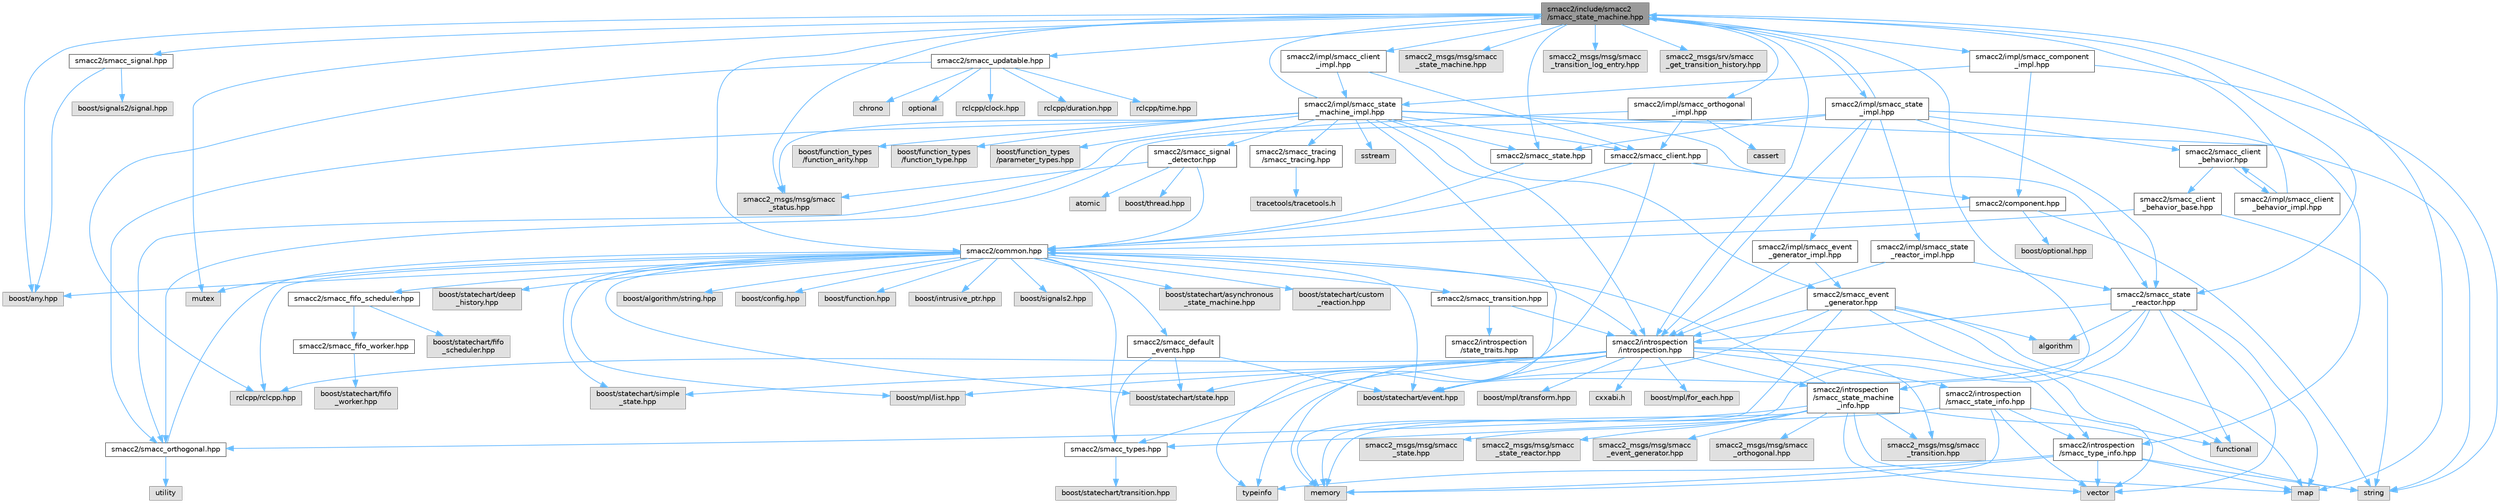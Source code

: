 digraph "smacc2/include/smacc2/smacc_state_machine.hpp"
{
 // LATEX_PDF_SIZE
  bgcolor="transparent";
  edge [fontname=Helvetica,fontsize=10,labelfontname=Helvetica,labelfontsize=10];
  node [fontname=Helvetica,fontsize=10,shape=box,height=0.2,width=0.4];
  Node1 [label="smacc2/include/smacc2\l/smacc_state_machine.hpp",height=0.2,width=0.4,color="gray40", fillcolor="grey60", style="filled", fontcolor="black",tooltip=" "];
  Node1 -> Node2 [color="steelblue1",style="solid"];
  Node2 [label="boost/any.hpp",height=0.2,width=0.4,color="grey60", fillcolor="#E0E0E0", style="filled",tooltip=" "];
  Node1 -> Node3 [color="steelblue1",style="solid"];
  Node3 [label="map",height=0.2,width=0.4,color="grey60", fillcolor="#E0E0E0", style="filled",tooltip=" "];
  Node1 -> Node4 [color="steelblue1",style="solid"];
  Node4 [label="mutex",height=0.2,width=0.4,color="grey60", fillcolor="#E0E0E0", style="filled",tooltip=" "];
  Node1 -> Node5 [color="steelblue1",style="solid"];
  Node5 [label="smacc2/common.hpp",height=0.2,width=0.4,color="grey40", fillcolor="white", style="filled",URL="$common_8hpp.html",tooltip=" "];
  Node5 -> Node6 [color="steelblue1",style="solid"];
  Node6 [label="boost/statechart/asynchronous\l_state_machine.hpp",height=0.2,width=0.4,color="grey60", fillcolor="#E0E0E0", style="filled",tooltip=" "];
  Node5 -> Node7 [color="steelblue1",style="solid"];
  Node7 [label="boost/statechart/custom\l_reaction.hpp",height=0.2,width=0.4,color="grey60", fillcolor="#E0E0E0", style="filled",tooltip=" "];
  Node5 -> Node8 [color="steelblue1",style="solid"];
  Node8 [label="boost/statechart/deep\l_history.hpp",height=0.2,width=0.4,color="grey60", fillcolor="#E0E0E0", style="filled",tooltip=" "];
  Node5 -> Node9 [color="steelblue1",style="solid"];
  Node9 [label="boost/statechart/event.hpp",height=0.2,width=0.4,color="grey60", fillcolor="#E0E0E0", style="filled",tooltip=" "];
  Node5 -> Node10 [color="steelblue1",style="solid"];
  Node10 [label="boost/statechart/simple\l_state.hpp",height=0.2,width=0.4,color="grey60", fillcolor="#E0E0E0", style="filled",tooltip=" "];
  Node5 -> Node11 [color="steelblue1",style="solid"];
  Node11 [label="boost/statechart/state.hpp",height=0.2,width=0.4,color="grey60", fillcolor="#E0E0E0", style="filled",tooltip=" "];
  Node5 -> Node12 [color="steelblue1",style="solid"];
  Node12 [label="boost/algorithm/string.hpp",height=0.2,width=0.4,color="grey60", fillcolor="#E0E0E0", style="filled",tooltip=" "];
  Node5 -> Node2 [color="steelblue1",style="solid"];
  Node5 -> Node13 [color="steelblue1",style="solid"];
  Node13 [label="boost/config.hpp",height=0.2,width=0.4,color="grey60", fillcolor="#E0E0E0", style="filled",tooltip=" "];
  Node5 -> Node14 [color="steelblue1",style="solid"];
  Node14 [label="boost/function.hpp",height=0.2,width=0.4,color="grey60", fillcolor="#E0E0E0", style="filled",tooltip=" "];
  Node5 -> Node15 [color="steelblue1",style="solid"];
  Node15 [label="boost/intrusive_ptr.hpp",height=0.2,width=0.4,color="grey60", fillcolor="#E0E0E0", style="filled",tooltip=" "];
  Node5 -> Node16 [color="steelblue1",style="solid"];
  Node16 [label="boost/mpl/list.hpp",height=0.2,width=0.4,color="grey60", fillcolor="#E0E0E0", style="filled",tooltip=" "];
  Node5 -> Node17 [color="steelblue1",style="solid"];
  Node17 [label="boost/signals2.hpp",height=0.2,width=0.4,color="grey60", fillcolor="#E0E0E0", style="filled",tooltip=" "];
  Node5 -> Node4 [color="steelblue1",style="solid"];
  Node5 -> Node18 [color="steelblue1",style="solid"];
  Node18 [label="rclcpp/rclcpp.hpp",height=0.2,width=0.4,color="grey60", fillcolor="#E0E0E0", style="filled",tooltip=" "];
  Node5 -> Node19 [color="steelblue1",style="solid"];
  Node19 [label="smacc2/introspection\l/introspection.hpp",height=0.2,width=0.4,color="grey40", fillcolor="white", style="filled",URL="$introspection_8hpp.html",tooltip=" "];
  Node19 -> Node9 [color="steelblue1",style="solid"];
  Node19 -> Node10 [color="steelblue1",style="solid"];
  Node19 -> Node11 [color="steelblue1",style="solid"];
  Node19 -> Node20 [color="steelblue1",style="solid"];
  Node20 [label="boost/mpl/for_each.hpp",height=0.2,width=0.4,color="grey60", fillcolor="#E0E0E0", style="filled",tooltip=" "];
  Node19 -> Node16 [color="steelblue1",style="solid"];
  Node19 -> Node21 [color="steelblue1",style="solid"];
  Node21 [label="boost/mpl/transform.hpp",height=0.2,width=0.4,color="grey60", fillcolor="#E0E0E0", style="filled",tooltip=" "];
  Node19 -> Node18 [color="steelblue1",style="solid"];
  Node19 -> Node22 [color="steelblue1",style="solid"];
  Node22 [label="typeinfo",height=0.2,width=0.4,color="grey60", fillcolor="#E0E0E0", style="filled",tooltip=" "];
  Node19 -> Node23 [color="steelblue1",style="solid"];
  Node23 [label="smacc2/introspection\l/smacc_state_info.hpp",height=0.2,width=0.4,color="grey40", fillcolor="white", style="filled",URL="$smacc__state__info_8hpp.html",tooltip=" "];
  Node23 -> Node24 [color="steelblue1",style="solid"];
  Node24 [label="functional",height=0.2,width=0.4,color="grey60", fillcolor="#E0E0E0", style="filled",tooltip=" "];
  Node23 -> Node25 [color="steelblue1",style="solid"];
  Node25 [label="memory",height=0.2,width=0.4,color="grey60", fillcolor="#E0E0E0", style="filled",tooltip=" "];
  Node23 -> Node26 [color="steelblue1",style="solid"];
  Node26 [label="smacc2/introspection\l/smacc_type_info.hpp",height=0.2,width=0.4,color="grey40", fillcolor="white", style="filled",URL="$smacc__type__info_8hpp.html",tooltip=" "];
  Node26 -> Node3 [color="steelblue1",style="solid"];
  Node26 -> Node25 [color="steelblue1",style="solid"];
  Node26 -> Node27 [color="steelblue1",style="solid"];
  Node27 [label="string",height=0.2,width=0.4,color="grey60", fillcolor="#E0E0E0", style="filled",tooltip=" "];
  Node26 -> Node22 [color="steelblue1",style="solid"];
  Node26 -> Node28 [color="steelblue1",style="solid"];
  Node28 [label="vector",height=0.2,width=0.4,color="grey60", fillcolor="#E0E0E0", style="filled",tooltip=" "];
  Node23 -> Node29 [color="steelblue1",style="solid"];
  Node29 [label="smacc2/smacc_types.hpp",height=0.2,width=0.4,color="grey40", fillcolor="white", style="filled",URL="$smacc__types_8hpp.html",tooltip=" "];
  Node29 -> Node30 [color="steelblue1",style="solid"];
  Node30 [label="boost/statechart/transition.hpp",height=0.2,width=0.4,color="grey60", fillcolor="#E0E0E0", style="filled",tooltip=" "];
  Node23 -> Node28 [color="steelblue1",style="solid"];
  Node19 -> Node26 [color="steelblue1",style="solid"];
  Node19 -> Node29 [color="steelblue1",style="solid"];
  Node19 -> Node31 [color="steelblue1",style="solid"];
  Node31 [label="cxxabi.h",height=0.2,width=0.4,color="grey60", fillcolor="#E0E0E0", style="filled",tooltip=" "];
  Node19 -> Node32 [color="steelblue1",style="solid"];
  Node32 [label="smacc2_msgs/msg/smacc\l_transition.hpp",height=0.2,width=0.4,color="grey60", fillcolor="#E0E0E0", style="filled",tooltip=" "];
  Node19 -> Node33 [color="steelblue1",style="solid"];
  Node33 [label="smacc2/introspection\l/smacc_state_machine\l_info.hpp",height=0.2,width=0.4,color="grey40", fillcolor="white", style="filled",URL="$smacc__state__machine__info_8hpp.html",tooltip=" "];
  Node33 -> Node3 [color="steelblue1",style="solid"];
  Node33 -> Node25 [color="steelblue1",style="solid"];
  Node33 -> Node27 [color="steelblue1",style="solid"];
  Node33 -> Node28 [color="steelblue1",style="solid"];
  Node33 -> Node5 [color="steelblue1",style="solid"];
  Node33 -> Node34 [color="steelblue1",style="solid"];
  Node34 [label="smacc2/smacc_orthogonal.hpp",height=0.2,width=0.4,color="grey40", fillcolor="white", style="filled",URL="$smacc__orthogonal_8hpp.html",tooltip=" "];
  Node34 -> Node5 [color="steelblue1",style="solid"];
  Node34 -> Node35 [color="steelblue1",style="solid"];
  Node35 [label="utility",height=0.2,width=0.4,color="grey60", fillcolor="#E0E0E0", style="filled",tooltip=" "];
  Node33 -> Node36 [color="steelblue1",style="solid"];
  Node36 [label="smacc2_msgs/msg/smacc\l_event_generator.hpp",height=0.2,width=0.4,color="grey60", fillcolor="#E0E0E0", style="filled",tooltip=" "];
  Node33 -> Node37 [color="steelblue1",style="solid"];
  Node37 [label="smacc2_msgs/msg/smacc\l_orthogonal.hpp",height=0.2,width=0.4,color="grey60", fillcolor="#E0E0E0", style="filled",tooltip=" "];
  Node33 -> Node38 [color="steelblue1",style="solid"];
  Node38 [label="smacc2_msgs/msg/smacc\l_state.hpp",height=0.2,width=0.4,color="grey60", fillcolor="#E0E0E0", style="filled",tooltip=" "];
  Node33 -> Node39 [color="steelblue1",style="solid"];
  Node39 [label="smacc2_msgs/msg/smacc\l_state_reactor.hpp",height=0.2,width=0.4,color="grey60", fillcolor="#E0E0E0", style="filled",tooltip=" "];
  Node33 -> Node32 [color="steelblue1",style="solid"];
  Node5 -> Node40 [color="steelblue1",style="solid"];
  Node40 [label="smacc2/smacc_fifo_scheduler.hpp",height=0.2,width=0.4,color="grey40", fillcolor="white", style="filled",URL="$smacc__fifo__scheduler_8hpp.html",tooltip=" "];
  Node40 -> Node41 [color="steelblue1",style="solid"];
  Node41 [label="boost/statechart/fifo\l_scheduler.hpp",height=0.2,width=0.4,color="grey60", fillcolor="#E0E0E0", style="filled",tooltip=" "];
  Node40 -> Node42 [color="steelblue1",style="solid"];
  Node42 [label="smacc2/smacc_fifo_worker.hpp",height=0.2,width=0.4,color="grey40", fillcolor="white", style="filled",URL="$smacc__fifo__worker_8hpp.html",tooltip=" "];
  Node42 -> Node43 [color="steelblue1",style="solid"];
  Node43 [label="boost/statechart/fifo\l_worker.hpp",height=0.2,width=0.4,color="grey60", fillcolor="#E0E0E0", style="filled",tooltip=" "];
  Node5 -> Node29 [color="steelblue1",style="solid"];
  Node5 -> Node44 [color="steelblue1",style="solid"];
  Node44 [label="smacc2/smacc_default\l_events.hpp",height=0.2,width=0.4,color="grey40", fillcolor="white", style="filled",URL="$smacc__default__events_8hpp.html",tooltip=" "];
  Node44 -> Node29 [color="steelblue1",style="solid"];
  Node44 -> Node9 [color="steelblue1",style="solid"];
  Node44 -> Node11 [color="steelblue1",style="solid"];
  Node5 -> Node45 [color="steelblue1",style="solid"];
  Node45 [label="smacc2/smacc_transition.hpp",height=0.2,width=0.4,color="grey40", fillcolor="white", style="filled",URL="$smacc__transition_8hpp.html",tooltip=" "];
  Node45 -> Node19 [color="steelblue1",style="solid"];
  Node45 -> Node46 [color="steelblue1",style="solid"];
  Node46 [label="smacc2/introspection\l/state_traits.hpp",height=0.2,width=0.4,color="grey40", fillcolor="white", style="filled",URL="$state__traits_8hpp.html",tooltip=" "];
  Node1 -> Node19 [color="steelblue1",style="solid"];
  Node1 -> Node33 [color="steelblue1",style="solid"];
  Node1 -> Node47 [color="steelblue1",style="solid"];
  Node47 [label="smacc2/smacc_signal.hpp",height=0.2,width=0.4,color="grey40", fillcolor="white", style="filled",URL="$smacc__signal_8hpp.html",tooltip=" "];
  Node47 -> Node2 [color="steelblue1",style="solid"];
  Node47 -> Node48 [color="steelblue1",style="solid"];
  Node48 [label="boost/signals2/signal.hpp",height=0.2,width=0.4,color="grey60", fillcolor="#E0E0E0", style="filled",tooltip=" "];
  Node1 -> Node49 [color="steelblue1",style="solid"];
  Node49 [label="smacc2/smacc_updatable.hpp",height=0.2,width=0.4,color="grey40", fillcolor="white", style="filled",URL="$smacc__updatable_8hpp.html",tooltip=" "];
  Node49 -> Node50 [color="steelblue1",style="solid"];
  Node50 [label="chrono",height=0.2,width=0.4,color="grey60", fillcolor="#E0E0E0", style="filled",tooltip=" "];
  Node49 -> Node51 [color="steelblue1",style="solid"];
  Node51 [label="optional",height=0.2,width=0.4,color="grey60", fillcolor="#E0E0E0", style="filled",tooltip=" "];
  Node49 -> Node52 [color="steelblue1",style="solid"];
  Node52 [label="rclcpp/clock.hpp",height=0.2,width=0.4,color="grey60", fillcolor="#E0E0E0", style="filled",tooltip=" "];
  Node49 -> Node53 [color="steelblue1",style="solid"];
  Node53 [label="rclcpp/duration.hpp",height=0.2,width=0.4,color="grey60", fillcolor="#E0E0E0", style="filled",tooltip=" "];
  Node49 -> Node18 [color="steelblue1",style="solid"];
  Node49 -> Node54 [color="steelblue1",style="solid"];
  Node54 [label="rclcpp/time.hpp",height=0.2,width=0.4,color="grey60", fillcolor="#E0E0E0", style="filled",tooltip=" "];
  Node1 -> Node55 [color="steelblue1",style="solid"];
  Node55 [label="smacc2_msgs/msg/smacc\l_state_machine.hpp",height=0.2,width=0.4,color="grey60", fillcolor="#E0E0E0", style="filled",tooltip=" "];
  Node1 -> Node56 [color="steelblue1",style="solid"];
  Node56 [label="smacc2_msgs/msg/smacc\l_status.hpp",height=0.2,width=0.4,color="grey60", fillcolor="#E0E0E0", style="filled",tooltip=" "];
  Node1 -> Node57 [color="steelblue1",style="solid"];
  Node57 [label="smacc2_msgs/msg/smacc\l_transition_log_entry.hpp",height=0.2,width=0.4,color="grey60", fillcolor="#E0E0E0", style="filled",tooltip=" "];
  Node1 -> Node58 [color="steelblue1",style="solid"];
  Node58 [label="smacc2_msgs/srv/smacc\l_get_transition_history.hpp",height=0.2,width=0.4,color="grey60", fillcolor="#E0E0E0", style="filled",tooltip=" "];
  Node1 -> Node59 [color="steelblue1",style="solid"];
  Node59 [label="smacc2/smacc_state.hpp",height=0.2,width=0.4,color="grey40", fillcolor="white", style="filled",URL="$smacc__state_8hpp.html",tooltip=" "];
  Node59 -> Node5 [color="steelblue1",style="solid"];
  Node1 -> Node60 [color="steelblue1",style="solid"];
  Node60 [label="smacc2/smacc_state\l_reactor.hpp",height=0.2,width=0.4,color="grey40", fillcolor="white", style="filled",URL="$smacc__state__reactor_8hpp.html",tooltip=" "];
  Node60 -> Node61 [color="steelblue1",style="solid"];
  Node61 [label="algorithm",height=0.2,width=0.4,color="grey60", fillcolor="#E0E0E0", style="filled",tooltip=" "];
  Node60 -> Node9 [color="steelblue1",style="solid"];
  Node60 -> Node24 [color="steelblue1",style="solid"];
  Node60 -> Node3 [color="steelblue1",style="solid"];
  Node60 -> Node25 [color="steelblue1",style="solid"];
  Node60 -> Node19 [color="steelblue1",style="solid"];
  Node60 -> Node28 [color="steelblue1",style="solid"];
  Node1 -> Node62 [color="steelblue1",style="solid"];
  Node62 [label="smacc2/impl/smacc_client\l_impl.hpp",height=0.2,width=0.4,color="grey40", fillcolor="white", style="filled",URL="$smacc__client__impl_8hpp.html",tooltip=" "];
  Node62 -> Node63 [color="steelblue1",style="solid"];
  Node63 [label="smacc2/impl/smacc_state\l_machine_impl.hpp",height=0.2,width=0.4,color="grey40", fillcolor="white", style="filled",URL="$smacc__state__machine__impl_8hpp.html",tooltip=" "];
  Node63 -> Node25 [color="steelblue1",style="solid"];
  Node63 -> Node64 [color="steelblue1",style="solid"];
  Node64 [label="sstream",height=0.2,width=0.4,color="grey60", fillcolor="#E0E0E0", style="filled",tooltip=" "];
  Node63 -> Node27 [color="steelblue1",style="solid"];
  Node63 -> Node19 [color="steelblue1",style="solid"];
  Node63 -> Node65 [color="steelblue1",style="solid"];
  Node65 [label="smacc2/smacc_client.hpp",height=0.2,width=0.4,color="grey40", fillcolor="white", style="filled",URL="$smacc__client_8hpp.html",tooltip=" "];
  Node65 -> Node5 [color="steelblue1",style="solid"];
  Node65 -> Node66 [color="steelblue1",style="solid"];
  Node66 [label="smacc2/component.hpp",height=0.2,width=0.4,color="grey40", fillcolor="white", style="filled",URL="$component_8hpp.html",tooltip=" "];
  Node66 -> Node27 [color="steelblue1",style="solid"];
  Node66 -> Node67 [color="steelblue1",style="solid"];
  Node67 [label="boost/optional.hpp",height=0.2,width=0.4,color="grey60", fillcolor="#E0E0E0", style="filled",tooltip=" "];
  Node66 -> Node5 [color="steelblue1",style="solid"];
  Node65 -> Node22 [color="steelblue1",style="solid"];
  Node63 -> Node68 [color="steelblue1",style="solid"];
  Node68 [label="smacc2/smacc_event\l_generator.hpp",height=0.2,width=0.4,color="grey40", fillcolor="white", style="filled",URL="$smacc__event__generator_8hpp.html",tooltip=" "];
  Node68 -> Node61 [color="steelblue1",style="solid"];
  Node68 -> Node9 [color="steelblue1",style="solid"];
  Node68 -> Node24 [color="steelblue1",style="solid"];
  Node68 -> Node3 [color="steelblue1",style="solid"];
  Node68 -> Node25 [color="steelblue1",style="solid"];
  Node68 -> Node19 [color="steelblue1",style="solid"];
  Node68 -> Node28 [color="steelblue1",style="solid"];
  Node63 -> Node34 [color="steelblue1",style="solid"];
  Node63 -> Node69 [color="steelblue1",style="solid"];
  Node69 [label="smacc2/smacc_signal\l_detector.hpp",height=0.2,width=0.4,color="grey40", fillcolor="white", style="filled",URL="$smacc__signal__detector_8hpp.html",tooltip=" "];
  Node69 -> Node70 [color="steelblue1",style="solid"];
  Node70 [label="atomic",height=0.2,width=0.4,color="grey60", fillcolor="#E0E0E0", style="filled",tooltip=" "];
  Node69 -> Node71 [color="steelblue1",style="solid"];
  Node71 [label="boost/thread.hpp",height=0.2,width=0.4,color="grey60", fillcolor="#E0E0E0", style="filled",tooltip=" "];
  Node69 -> Node5 [color="steelblue1",style="solid"];
  Node69 -> Node56 [color="steelblue1",style="solid"];
  Node63 -> Node59 [color="steelblue1",style="solid"];
  Node63 -> Node1 [color="steelblue1",style="solid"];
  Node63 -> Node60 [color="steelblue1",style="solid"];
  Node63 -> Node72 [color="steelblue1",style="solid"];
  Node72 [label="boost/function_types\l/function_arity.hpp",height=0.2,width=0.4,color="grey60", fillcolor="#E0E0E0", style="filled",tooltip=" "];
  Node63 -> Node73 [color="steelblue1",style="solid"];
  Node73 [label="boost/function_types\l/function_type.hpp",height=0.2,width=0.4,color="grey60", fillcolor="#E0E0E0", style="filled",tooltip=" "];
  Node63 -> Node74 [color="steelblue1",style="solid"];
  Node74 [label="boost/function_types\l/parameter_types.hpp",height=0.2,width=0.4,color="grey60", fillcolor="#E0E0E0", style="filled",tooltip=" "];
  Node63 -> Node75 [color="steelblue1",style="solid"];
  Node75 [label="smacc2/smacc_tracing\l/smacc_tracing.hpp",height=0.2,width=0.4,color="grey40", fillcolor="white", style="filled",URL="$smacc__tracing_8hpp.html",tooltip=" "];
  Node75 -> Node76 [color="steelblue1",style="solid"];
  Node76 [label="tracetools/tracetools.h",height=0.2,width=0.4,color="grey60", fillcolor="#E0E0E0", style="filled",tooltip=" "];
  Node63 -> Node56 [color="steelblue1",style="solid"];
  Node62 -> Node65 [color="steelblue1",style="solid"];
  Node1 -> Node77 [color="steelblue1",style="solid"];
  Node77 [label="smacc2/impl/smacc_component\l_impl.hpp",height=0.2,width=0.4,color="grey40", fillcolor="white", style="filled",URL="$smacc__component__impl_8hpp.html",tooltip=" "];
  Node77 -> Node27 [color="steelblue1",style="solid"];
  Node77 -> Node66 [color="steelblue1",style="solid"];
  Node77 -> Node63 [color="steelblue1",style="solid"];
  Node1 -> Node78 [color="steelblue1",style="solid"];
  Node78 [label="smacc2/impl/smacc_orthogonal\l_impl.hpp",height=0.2,width=0.4,color="grey40", fillcolor="white", style="filled",URL="$smacc__orthogonal__impl_8hpp.html",tooltip=" "];
  Node78 -> Node79 [color="steelblue1",style="solid"];
  Node79 [label="cassert",height=0.2,width=0.4,color="grey60", fillcolor="#E0E0E0", style="filled",tooltip=" "];
  Node78 -> Node65 [color="steelblue1",style="solid"];
  Node78 -> Node34 [color="steelblue1",style="solid"];
  Node1 -> Node80 [color="steelblue1",style="solid"];
  Node80 [label="smacc2/impl/smacc_state\l_impl.hpp",height=0.2,width=0.4,color="grey40", fillcolor="white", style="filled",URL="$smacc__state__impl_8hpp.html",tooltip=" "];
  Node80 -> Node19 [color="steelblue1",style="solid"];
  Node80 -> Node81 [color="steelblue1",style="solid"];
  Node81 [label="smacc2/smacc_client\l_behavior.hpp",height=0.2,width=0.4,color="grey40", fillcolor="white", style="filled",URL="$smacc__client__behavior_8hpp.html",tooltip=" "];
  Node81 -> Node82 [color="steelblue1",style="solid"];
  Node82 [label="smacc2/smacc_client\l_behavior_base.hpp",height=0.2,width=0.4,color="grey40", fillcolor="white", style="filled",URL="$smacc__client__behavior__base_8hpp.html",tooltip=" "];
  Node82 -> Node27 [color="steelblue1",style="solid"];
  Node82 -> Node5 [color="steelblue1",style="solid"];
  Node81 -> Node83 [color="steelblue1",style="solid"];
  Node83 [label="smacc2/impl/smacc_client\l_behavior_impl.hpp",height=0.2,width=0.4,color="grey40", fillcolor="white", style="filled",URL="$smacc__client__behavior__impl_8hpp.html",tooltip=" "];
  Node83 -> Node81 [color="steelblue1",style="solid"];
  Node83 -> Node1 [color="steelblue1",style="solid"];
  Node80 -> Node34 [color="steelblue1",style="solid"];
  Node80 -> Node59 [color="steelblue1",style="solid"];
  Node80 -> Node60 [color="steelblue1",style="solid"];
  Node80 -> Node26 [color="steelblue1",style="solid"];
  Node80 -> Node1 [color="steelblue1",style="solid"];
  Node80 -> Node84 [color="steelblue1",style="solid"];
  Node84 [label="smacc2/impl/smacc_event\l_generator_impl.hpp",height=0.2,width=0.4,color="grey40", fillcolor="white", style="filled",URL="$smacc__event__generator__impl_8hpp.html",tooltip=" "];
  Node84 -> Node19 [color="steelblue1",style="solid"];
  Node84 -> Node68 [color="steelblue1",style="solid"];
  Node80 -> Node85 [color="steelblue1",style="solid"];
  Node85 [label="smacc2/impl/smacc_state\l_reactor_impl.hpp",height=0.2,width=0.4,color="grey40", fillcolor="white", style="filled",URL="$smacc__state__reactor__impl_8hpp.html",tooltip=" "];
  Node85 -> Node19 [color="steelblue1",style="solid"];
  Node85 -> Node60 [color="steelblue1",style="solid"];
}
